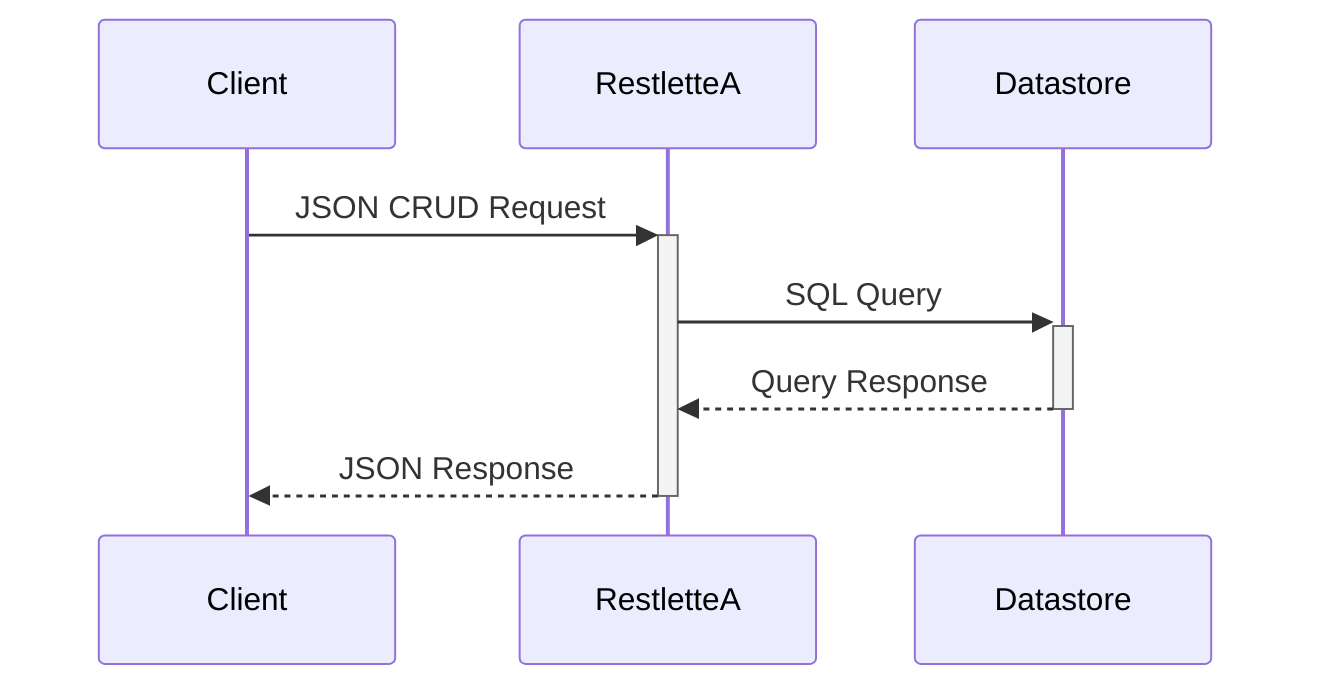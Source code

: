 sequenceDiagram
    participant Client
    participant RestletteA
    participant Datastore

    Client->>+RestletteA: JSON CRUD Request
    RestletteA->>+Datastore: SQL Query
    Datastore-->>-RestletteA: Query Response
    RestletteA-->>-Client: JSON Response